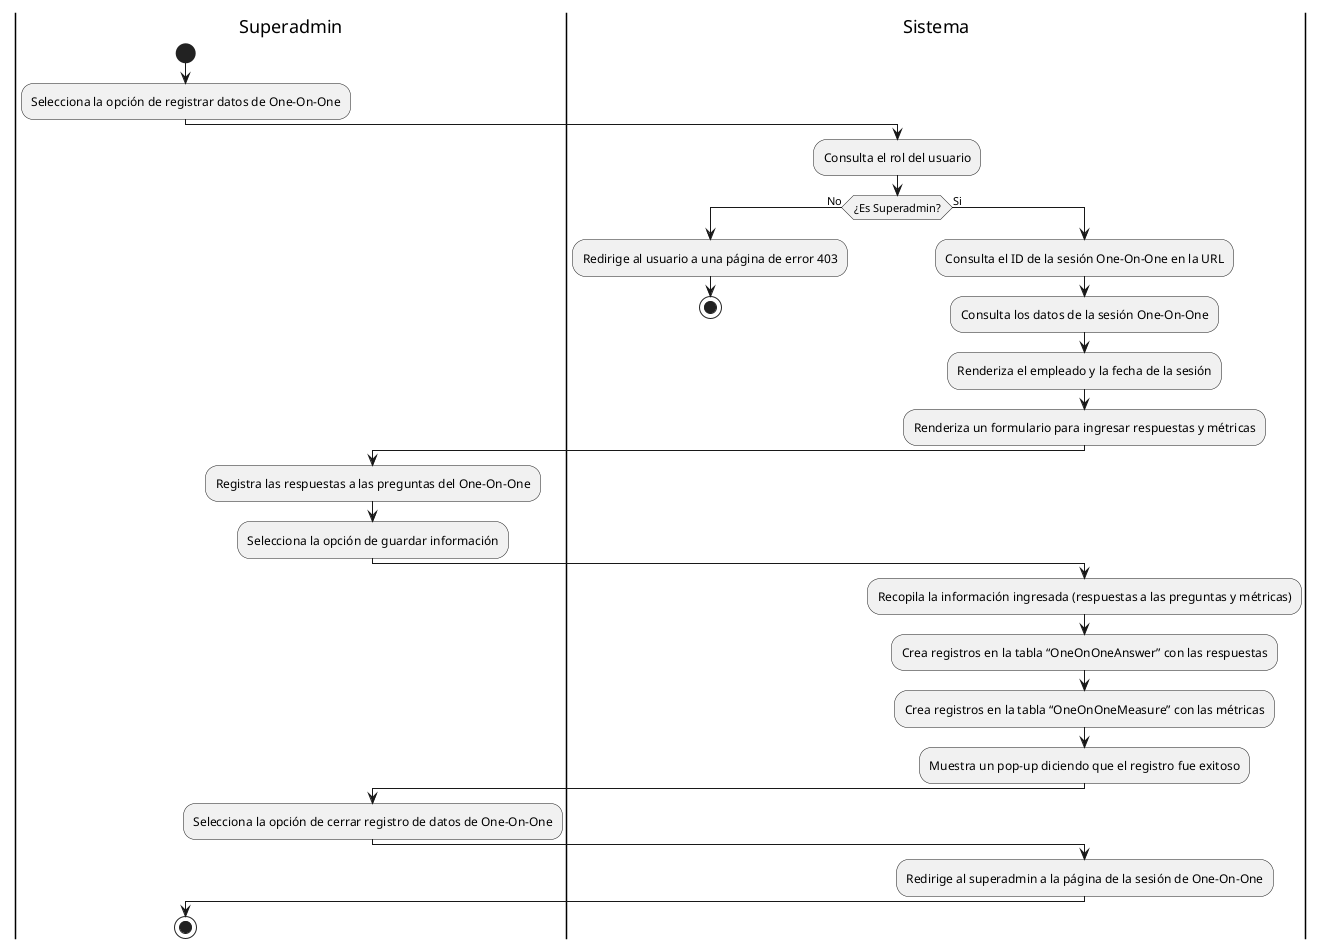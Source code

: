 @startuml
|Superadmin|
start
:Selecciona la opción de registrar datos de One-On-One;

|Sistema|
:Consulta el rol del usuario;
if (¿Es Superadmin?) then (No)
    :Redirige al usuario a una página de error 403;
    stop
    
else (Si)
    
    :Consulta el ID de la sesión One-On-One en la URL;
    :Consulta los datos de la sesión One-On-One;
    :Renderiza el empleado y la fecha de la sesión;
    :Renderiza un formulario para ingresar respuestas y métricas;

|Superadmin|
    :Registra las respuestas a las preguntas del One-On-One;
    :Selecciona la opción de guardar información;

|Sistema|
    :Recopila la información ingresada (respuestas a las preguntas y métricas);
    :Crea registros en la tabla “OneOnOneAnswer” con las respuestas;
    :Crea registros en la tabla “OneOnOneMeasure” con las métricas;
    :Muestra un pop-up diciendo que el registro fue exitoso;

|Superadmin|
    :Selecciona la opción de cerrar registro de datos de One-On-One;

|Sistema|
    :Redirige al superadmin a la página de la sesión de One-On-One;
endif

|Superadmin|
stop
@enduml
